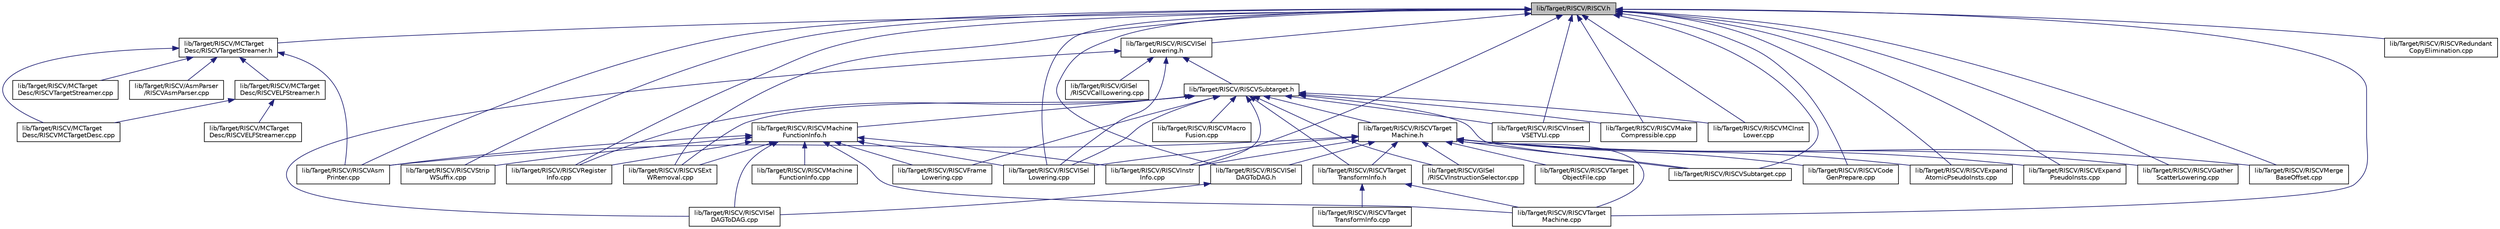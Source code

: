 digraph "lib/Target/RISCV/RISCV.h"
{
 // LATEX_PDF_SIZE
  bgcolor="transparent";
  edge [fontname="Helvetica",fontsize="10",labelfontname="Helvetica",labelfontsize="10"];
  node [fontname="Helvetica",fontsize="10",shape=record];
  Node1 [label="lib/Target/RISCV/RISCV.h",height=0.2,width=0.4,color="black", fillcolor="grey75", style="filled", fontcolor="black",tooltip=" "];
  Node1 -> Node2 [dir="back",color="midnightblue",fontsize="10",style="solid",fontname="Helvetica"];
  Node2 [label="lib/Target/RISCV/MCTarget\lDesc/RISCVTargetStreamer.h",height=0.2,width=0.4,color="black",URL="$RISCVTargetStreamer_8h.html",tooltip=" "];
  Node2 -> Node3 [dir="back",color="midnightblue",fontsize="10",style="solid",fontname="Helvetica"];
  Node3 [label="lib/Target/RISCV/AsmParser\l/RISCVAsmParser.cpp",height=0.2,width=0.4,color="black",URL="$RISCVAsmParser_8cpp.html",tooltip=" "];
  Node2 -> Node4 [dir="back",color="midnightblue",fontsize="10",style="solid",fontname="Helvetica"];
  Node4 [label="lib/Target/RISCV/MCTarget\lDesc/RISCVELFStreamer.h",height=0.2,width=0.4,color="black",URL="$RISCVELFStreamer_8h.html",tooltip=" "];
  Node4 -> Node5 [dir="back",color="midnightblue",fontsize="10",style="solid",fontname="Helvetica"];
  Node5 [label="lib/Target/RISCV/MCTarget\lDesc/RISCVELFStreamer.cpp",height=0.2,width=0.4,color="black",URL="$RISCVELFStreamer_8cpp.html",tooltip=" "];
  Node4 -> Node6 [dir="back",color="midnightblue",fontsize="10",style="solid",fontname="Helvetica"];
  Node6 [label="lib/Target/RISCV/MCTarget\lDesc/RISCVMCTargetDesc.cpp",height=0.2,width=0.4,color="black",URL="$RISCVMCTargetDesc_8cpp.html",tooltip=" "];
  Node2 -> Node6 [dir="back",color="midnightblue",fontsize="10",style="solid",fontname="Helvetica"];
  Node2 -> Node7 [dir="back",color="midnightblue",fontsize="10",style="solid",fontname="Helvetica"];
  Node7 [label="lib/Target/RISCV/MCTarget\lDesc/RISCVTargetStreamer.cpp",height=0.2,width=0.4,color="black",URL="$RISCVTargetStreamer_8cpp.html",tooltip=" "];
  Node2 -> Node8 [dir="back",color="midnightblue",fontsize="10",style="solid",fontname="Helvetica"];
  Node8 [label="lib/Target/RISCV/RISCVAsm\lPrinter.cpp",height=0.2,width=0.4,color="black",URL="$RISCVAsmPrinter_8cpp.html",tooltip=" "];
  Node1 -> Node8 [dir="back",color="midnightblue",fontsize="10",style="solid",fontname="Helvetica"];
  Node1 -> Node9 [dir="back",color="midnightblue",fontsize="10",style="solid",fontname="Helvetica"];
  Node9 [label="lib/Target/RISCV/RISCVISel\lLowering.h",height=0.2,width=0.4,color="black",URL="$RISCVISelLowering_8h.html",tooltip=" "];
  Node9 -> Node10 [dir="back",color="midnightblue",fontsize="10",style="solid",fontname="Helvetica"];
  Node10 [label="lib/Target/RISCV/GISel\l/RISCVCallLowering.cpp",height=0.2,width=0.4,color="black",URL="$RISCVCallLowering_8cpp.html",tooltip=" "];
  Node9 -> Node11 [dir="back",color="midnightblue",fontsize="10",style="solid",fontname="Helvetica"];
  Node11 [label="lib/Target/RISCV/RISCVSubtarget.h",height=0.2,width=0.4,color="black",URL="$RISCVSubtarget_8h.html",tooltip=" "];
  Node11 -> Node12 [dir="back",color="midnightblue",fontsize="10",style="solid",fontname="Helvetica"];
  Node12 [label="lib/Target/RISCV/GISel\l/RISCVInstructionSelector.cpp",height=0.2,width=0.4,color="black",URL="$RISCVInstructionSelector_8cpp.html",tooltip=" "];
  Node11 -> Node13 [dir="back",color="midnightblue",fontsize="10",style="solid",fontname="Helvetica"];
  Node13 [label="lib/Target/RISCV/RISCVMachine\lFunctionInfo.h",height=0.2,width=0.4,color="black",URL="$RISCVMachineFunctionInfo_8h.html",tooltip=" "];
  Node13 -> Node8 [dir="back",color="midnightblue",fontsize="10",style="solid",fontname="Helvetica"];
  Node13 -> Node14 [dir="back",color="midnightblue",fontsize="10",style="solid",fontname="Helvetica"];
  Node14 [label="lib/Target/RISCV/RISCVFrame\lLowering.cpp",height=0.2,width=0.4,color="black",URL="$RISCVFrameLowering_8cpp.html",tooltip=" "];
  Node13 -> Node15 [dir="back",color="midnightblue",fontsize="10",style="solid",fontname="Helvetica"];
  Node15 [label="lib/Target/RISCV/RISCVInstr\lInfo.cpp",height=0.2,width=0.4,color="black",URL="$RISCVInstrInfo_8cpp.html",tooltip=" "];
  Node13 -> Node16 [dir="back",color="midnightblue",fontsize="10",style="solid",fontname="Helvetica"];
  Node16 [label="lib/Target/RISCV/RISCVISel\lDAGToDAG.cpp",height=0.2,width=0.4,color="black",URL="$RISCVISelDAGToDAG_8cpp.html",tooltip=" "];
  Node13 -> Node17 [dir="back",color="midnightblue",fontsize="10",style="solid",fontname="Helvetica"];
  Node17 [label="lib/Target/RISCV/RISCVISel\lLowering.cpp",height=0.2,width=0.4,color="black",URL="$RISCVISelLowering_8cpp.html",tooltip=" "];
  Node13 -> Node18 [dir="back",color="midnightblue",fontsize="10",style="solid",fontname="Helvetica"];
  Node18 [label="lib/Target/RISCV/RISCVMachine\lFunctionInfo.cpp",height=0.2,width=0.4,color="black",URL="$RISCVMachineFunctionInfo_8cpp.html",tooltip=" "];
  Node13 -> Node19 [dir="back",color="midnightblue",fontsize="10",style="solid",fontname="Helvetica"];
  Node19 [label="lib/Target/RISCV/RISCVRegister\lInfo.cpp",height=0.2,width=0.4,color="black",URL="$RISCVRegisterInfo_8cpp.html",tooltip=" "];
  Node13 -> Node20 [dir="back",color="midnightblue",fontsize="10",style="solid",fontname="Helvetica"];
  Node20 [label="lib/Target/RISCV/RISCVSExt\lWRemoval.cpp",height=0.2,width=0.4,color="black",URL="$RISCVSExtWRemoval_8cpp.html",tooltip=" "];
  Node13 -> Node21 [dir="back",color="midnightblue",fontsize="10",style="solid",fontname="Helvetica"];
  Node21 [label="lib/Target/RISCV/RISCVStrip\lWSuffix.cpp",height=0.2,width=0.4,color="black",URL="$RISCVStripWSuffix_8cpp.html",tooltip=" "];
  Node13 -> Node22 [dir="back",color="midnightblue",fontsize="10",style="solid",fontname="Helvetica"];
  Node22 [label="lib/Target/RISCV/RISCVTarget\lMachine.cpp",height=0.2,width=0.4,color="black",URL="$RISCVTargetMachine_8cpp.html",tooltip=" "];
  Node11 -> Node23 [dir="back",color="midnightblue",fontsize="10",style="solid",fontname="Helvetica"];
  Node23 [label="lib/Target/RISCV/RISCVTarget\lMachine.h",height=0.2,width=0.4,color="black",URL="$RISCVTargetMachine_8h.html",tooltip=" "];
  Node23 -> Node12 [dir="back",color="midnightblue",fontsize="10",style="solid",fontname="Helvetica"];
  Node23 -> Node8 [dir="back",color="midnightblue",fontsize="10",style="solid",fontname="Helvetica"];
  Node23 -> Node24 [dir="back",color="midnightblue",fontsize="10",style="solid",fontname="Helvetica"];
  Node24 [label="lib/Target/RISCV/RISCVCode\lGenPrepare.cpp",height=0.2,width=0.4,color="black",URL="$RISCVCodeGenPrepare_8cpp.html",tooltip=" "];
  Node23 -> Node25 [dir="back",color="midnightblue",fontsize="10",style="solid",fontname="Helvetica"];
  Node25 [label="lib/Target/RISCV/RISCVExpand\lAtomicPseudoInsts.cpp",height=0.2,width=0.4,color="black",URL="$RISCVExpandAtomicPseudoInsts_8cpp.html",tooltip=" "];
  Node23 -> Node26 [dir="back",color="midnightblue",fontsize="10",style="solid",fontname="Helvetica"];
  Node26 [label="lib/Target/RISCV/RISCVExpand\lPseudoInsts.cpp",height=0.2,width=0.4,color="black",URL="$RISCVExpandPseudoInsts_8cpp.html",tooltip=" "];
  Node23 -> Node27 [dir="back",color="midnightblue",fontsize="10",style="solid",fontname="Helvetica"];
  Node27 [label="lib/Target/RISCV/RISCVGather\lScatterLowering.cpp",height=0.2,width=0.4,color="black",URL="$RISCVGatherScatterLowering_8cpp.html",tooltip=" "];
  Node23 -> Node15 [dir="back",color="midnightblue",fontsize="10",style="solid",fontname="Helvetica"];
  Node23 -> Node28 [dir="back",color="midnightblue",fontsize="10",style="solid",fontname="Helvetica"];
  Node28 [label="lib/Target/RISCV/RISCVISel\lDAGToDAG.h",height=0.2,width=0.4,color="black",URL="$RISCVISelDAGToDAG_8h.html",tooltip=" "];
  Node28 -> Node16 [dir="back",color="midnightblue",fontsize="10",style="solid",fontname="Helvetica"];
  Node23 -> Node17 [dir="back",color="midnightblue",fontsize="10",style="solid",fontname="Helvetica"];
  Node23 -> Node29 [dir="back",color="midnightblue",fontsize="10",style="solid",fontname="Helvetica"];
  Node29 [label="lib/Target/RISCV/RISCVMerge\lBaseOffset.cpp",height=0.2,width=0.4,color="black",URL="$RISCVMergeBaseOffset_8cpp.html",tooltip=" "];
  Node23 -> Node30 [dir="back",color="midnightblue",fontsize="10",style="solid",fontname="Helvetica"];
  Node30 [label="lib/Target/RISCV/RISCVSubtarget.cpp",height=0.2,width=0.4,color="black",URL="$RISCVSubtarget_8cpp.html",tooltip=" "];
  Node23 -> Node22 [dir="back",color="midnightblue",fontsize="10",style="solid",fontname="Helvetica"];
  Node23 -> Node31 [dir="back",color="midnightblue",fontsize="10",style="solid",fontname="Helvetica"];
  Node31 [label="lib/Target/RISCV/RISCVTarget\lTransformInfo.h",height=0.2,width=0.4,color="black",URL="$RISCVTargetTransformInfo_8h.html",tooltip=" "];
  Node31 -> Node22 [dir="back",color="midnightblue",fontsize="10",style="solid",fontname="Helvetica"];
  Node31 -> Node32 [dir="back",color="midnightblue",fontsize="10",style="solid",fontname="Helvetica"];
  Node32 [label="lib/Target/RISCV/RISCVTarget\lTransformInfo.cpp",height=0.2,width=0.4,color="black",URL="$RISCVTargetTransformInfo_8cpp.html",tooltip=" "];
  Node23 -> Node33 [dir="back",color="midnightblue",fontsize="10",style="solid",fontname="Helvetica"];
  Node33 [label="lib/Target/RISCV/RISCVTarget\lObjectFile.cpp",height=0.2,width=0.4,color="black",URL="$RISCVTargetObjectFile_8cpp.html",tooltip=" "];
  Node11 -> Node14 [dir="back",color="midnightblue",fontsize="10",style="solid",fontname="Helvetica"];
  Node11 -> Node34 [dir="back",color="midnightblue",fontsize="10",style="solid",fontname="Helvetica"];
  Node34 [label="lib/Target/RISCV/RISCVInsert\lVSETVLI.cpp",height=0.2,width=0.4,color="black",URL="$RISCVInsertVSETVLI_8cpp.html",tooltip=" "];
  Node11 -> Node15 [dir="back",color="midnightblue",fontsize="10",style="solid",fontname="Helvetica"];
  Node11 -> Node17 [dir="back",color="midnightblue",fontsize="10",style="solid",fontname="Helvetica"];
  Node11 -> Node35 [dir="back",color="midnightblue",fontsize="10",style="solid",fontname="Helvetica"];
  Node35 [label="lib/Target/RISCV/RISCVMacro\lFusion.cpp",height=0.2,width=0.4,color="black",URL="$RISCVMacroFusion_8cpp.html",tooltip=" "];
  Node11 -> Node36 [dir="back",color="midnightblue",fontsize="10",style="solid",fontname="Helvetica"];
  Node36 [label="lib/Target/RISCV/RISCVMake\lCompressible.cpp",height=0.2,width=0.4,color="black",URL="$RISCVMakeCompressible_8cpp.html",tooltip=" "];
  Node11 -> Node37 [dir="back",color="midnightblue",fontsize="10",style="solid",fontname="Helvetica"];
  Node37 [label="lib/Target/RISCV/RISCVMCInst\lLower.cpp",height=0.2,width=0.4,color="black",URL="$RISCVMCInstLower_8cpp.html",tooltip=" "];
  Node11 -> Node19 [dir="back",color="midnightblue",fontsize="10",style="solid",fontname="Helvetica"];
  Node11 -> Node20 [dir="back",color="midnightblue",fontsize="10",style="solid",fontname="Helvetica"];
  Node11 -> Node30 [dir="back",color="midnightblue",fontsize="10",style="solid",fontname="Helvetica"];
  Node11 -> Node31 [dir="back",color="midnightblue",fontsize="10",style="solid",fontname="Helvetica"];
  Node9 -> Node16 [dir="back",color="midnightblue",fontsize="10",style="solid",fontname="Helvetica"];
  Node9 -> Node17 [dir="back",color="midnightblue",fontsize="10",style="solid",fontname="Helvetica"];
  Node1 -> Node24 [dir="back",color="midnightblue",fontsize="10",style="solid",fontname="Helvetica"];
  Node1 -> Node25 [dir="back",color="midnightblue",fontsize="10",style="solid",fontname="Helvetica"];
  Node1 -> Node26 [dir="back",color="midnightblue",fontsize="10",style="solid",fontname="Helvetica"];
  Node1 -> Node27 [dir="back",color="midnightblue",fontsize="10",style="solid",fontname="Helvetica"];
  Node1 -> Node34 [dir="back",color="midnightblue",fontsize="10",style="solid",fontname="Helvetica"];
  Node1 -> Node15 [dir="back",color="midnightblue",fontsize="10",style="solid",fontname="Helvetica"];
  Node1 -> Node28 [dir="back",color="midnightblue",fontsize="10",style="solid",fontname="Helvetica"];
  Node1 -> Node17 [dir="back",color="midnightblue",fontsize="10",style="solid",fontname="Helvetica"];
  Node1 -> Node36 [dir="back",color="midnightblue",fontsize="10",style="solid",fontname="Helvetica"];
  Node1 -> Node37 [dir="back",color="midnightblue",fontsize="10",style="solid",fontname="Helvetica"];
  Node1 -> Node29 [dir="back",color="midnightblue",fontsize="10",style="solid",fontname="Helvetica"];
  Node1 -> Node38 [dir="back",color="midnightblue",fontsize="10",style="solid",fontname="Helvetica"];
  Node38 [label="lib/Target/RISCV/RISCVRedundant\lCopyElimination.cpp",height=0.2,width=0.4,color="black",URL="$RISCVRedundantCopyElimination_8cpp.html",tooltip=" "];
  Node1 -> Node19 [dir="back",color="midnightblue",fontsize="10",style="solid",fontname="Helvetica"];
  Node1 -> Node20 [dir="back",color="midnightblue",fontsize="10",style="solid",fontname="Helvetica"];
  Node1 -> Node21 [dir="back",color="midnightblue",fontsize="10",style="solid",fontname="Helvetica"];
  Node1 -> Node30 [dir="back",color="midnightblue",fontsize="10",style="solid",fontname="Helvetica"];
  Node1 -> Node22 [dir="back",color="midnightblue",fontsize="10",style="solid",fontname="Helvetica"];
}
